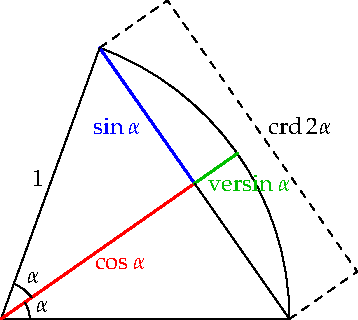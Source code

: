 settings.tex="pdflatex";

texpreamble("\usepackage{amsmath}
\usepackage{amsthm,amssymb}
\usepackage{mathpazo}
\usepackage[svgnames]{xcolor}
");
import graph;

size(0,160);

real th=70;
pair M=0.5((1,0)+dir(th));
draw(arc((0,0),(1,0),dir(th)));
draw("$\sin\alpha$",dir(th)--M,blue+linewidth(1));
draw("$1$",dir(th)--(0,0));
draw((1,0)--(0,0));
draw("$\cos\alpha$",(0,0)--M,red+linewidth(1));
draw("$\operatorname{versin}\alpha$",M--dir(th/2),heavygreen+linewidth(1));
draw(M--(1,0));
draw("$\alpha$",arc((0,0),0.1dir(0),0.1dir(th/2)));
draw("$\alpha$",arc((0,0),0.13dir(th/2),0.13dir(th)));
draw("$\operatorname{crd}2\alpha$",(1,0)--(1,0)+0.35M--dir(th)+0.35M--dir(th),dashed);